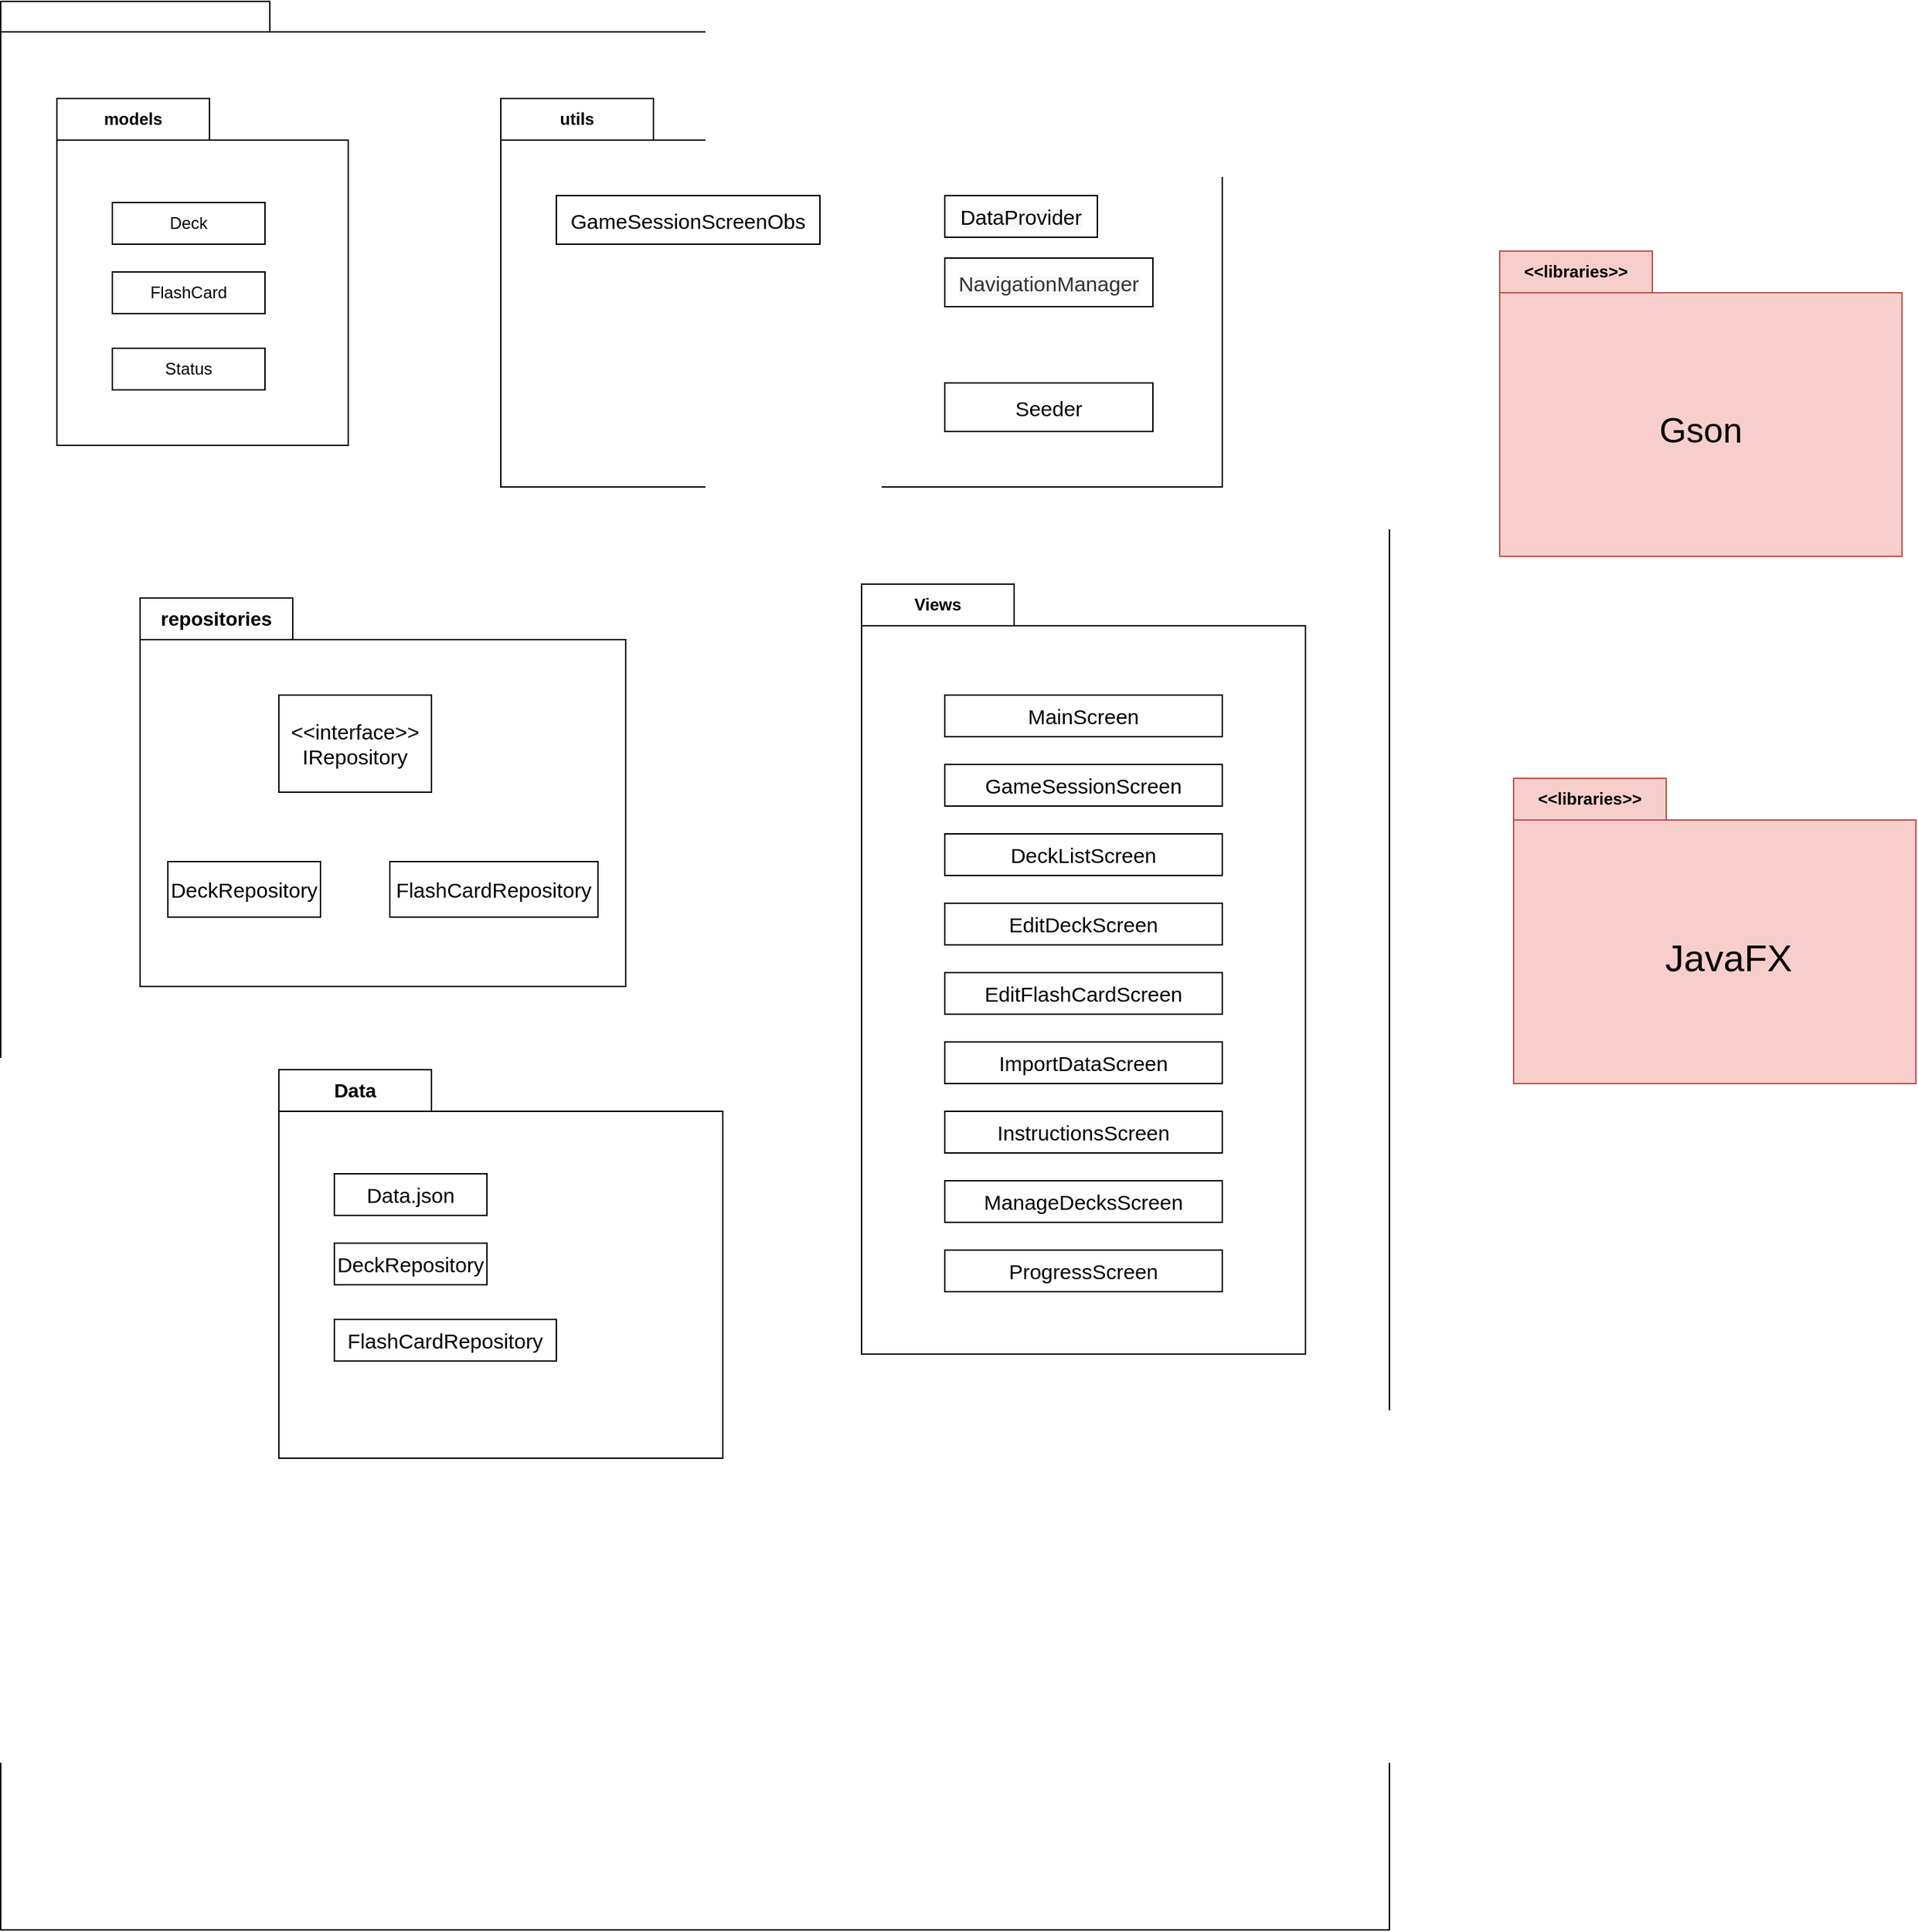 <mxfile version="24.2.0" type="github">
  <diagram name="Page-1" id="b5b7bab2-c9e2-2cf4-8b2a-24fd1a2a6d21">
    <mxGraphModel dx="2726" dy="1829" grid="1" gridSize="10" guides="1" tooltips="1" connect="1" arrows="1" fold="1" page="1" pageScale="1" pageWidth="827" pageHeight="1169" background="none" math="0" shadow="0">
      <root>
        <mxCell id="0" />
        <mxCell id="1" parent="0" />
        <mxCell id="6e0c8c40b5770093-72" value="" style="shape=folder;fontStyle=1;spacingTop=10;tabWidth=194;tabHeight=22;tabPosition=left;html=1;rounded=0;shadow=0;comic=0;labelBackgroundColor=none;strokeWidth=1;fillColor=none;fontFamily=Verdana;fontSize=10;align=center;" parent="1" vertex="1">
          <mxGeometry x="29.5" y="110" width="1001" height="1390" as="geometry" />
        </mxCell>
        <mxCell id="jYov9lkBJiWEw_87TPPv-8" value="models" style="shape=folder;fontStyle=1;tabWidth=110;tabHeight=30;tabPosition=left;html=1;boundedLbl=1;labelInHeader=1;container=1;collapsible=0;recursiveResize=0;whiteSpace=wrap;" parent="1" vertex="1">
          <mxGeometry x="70" y="180" width="210" height="250" as="geometry" />
        </mxCell>
        <mxCell id="jYov9lkBJiWEw_87TPPv-9" value="Deck" style="html=1;whiteSpace=wrap;" parent="jYov9lkBJiWEw_87TPPv-8" vertex="1">
          <mxGeometry width="110" height="30" relative="1" as="geometry">
            <mxPoint x="40" y="75" as="offset" />
          </mxGeometry>
        </mxCell>
        <mxCell id="jYov9lkBJiWEw_87TPPv-10" value="FlashCard" style="html=1;whiteSpace=wrap;" parent="jYov9lkBJiWEw_87TPPv-8" vertex="1">
          <mxGeometry x="40" y="125" width="110" height="30" as="geometry" />
        </mxCell>
        <mxCell id="jYov9lkBJiWEw_87TPPv-11" value="Status" style="html=1;whiteSpace=wrap;" parent="jYov9lkBJiWEw_87TPPv-8" vertex="1">
          <mxGeometry x="40" y="180" width="110" height="30" as="geometry" />
        </mxCell>
        <mxCell id="jYov9lkBJiWEw_87TPPv-13" value="utils" style="shape=folder;fontStyle=1;tabWidth=110;tabHeight=30;tabPosition=left;html=1;boundedLbl=1;labelInHeader=1;container=1;collapsible=0;recursiveResize=0;whiteSpace=wrap;" parent="1" vertex="1">
          <mxGeometry x="390" y="180" width="520" height="280" as="geometry" />
        </mxCell>
        <mxCell id="jYov9lkBJiWEw_87TPPv-14" value="&lt;span style=&quot;font-family: Helvetica, &amp;quot;VP Default&amp;quot;; background-color: rgb(248, 249, 250);&quot;&gt;&lt;font style=&quot;font-size: 15px;&quot;&gt;DataProvider&lt;/font&gt;&lt;/span&gt;" style="html=1;whiteSpace=wrap;" parent="jYov9lkBJiWEw_87TPPv-13" vertex="1">
          <mxGeometry width="110" height="30" relative="1" as="geometry">
            <mxPoint x="320" y="70" as="offset" />
          </mxGeometry>
        </mxCell>
        <mxCell id="jYov9lkBJiWEw_87TPPv-15" value="&lt;span style=&quot;color: rgb(51, 51, 51); font-family: Helvetica, &amp;quot;VP Default&amp;quot;; background-color: rgb(248, 249, 250);&quot;&gt;&lt;font style=&quot;font-size: 15px;&quot;&gt;NavigationManager&lt;/font&gt;&lt;/span&gt;" style="html=1;whiteSpace=wrap;" parent="jYov9lkBJiWEw_87TPPv-13" vertex="1">
          <mxGeometry x="320" y="115" width="150" height="35" as="geometry" />
        </mxCell>
        <mxCell id="3KkjFhO5kZM9Z0yDjFnr-19" value="&lt;span style=&quot;font-size: 15px;&quot;&gt;Seeder&lt;/span&gt;" style="html=1;whiteSpace=wrap;" vertex="1" parent="jYov9lkBJiWEw_87TPPv-13">
          <mxGeometry x="320" y="205" width="150" height="35" as="geometry" />
        </mxCell>
        <mxCell id="3KkjFhO5kZM9Z0yDjFnr-18" value="&lt;span style=&quot;font-size: 15px;&quot;&gt;GameSessionScreenObs&lt;/span&gt;" style="html=1;whiteSpace=wrap;" vertex="1" parent="jYov9lkBJiWEw_87TPPv-13">
          <mxGeometry x="40" y="70" width="190" height="35" as="geometry" />
        </mxCell>
        <mxCell id="jYov9lkBJiWEw_87TPPv-17" value="&lt;font style=&quot;font-size: 14px;&quot;&gt;repositories&lt;/font&gt;" style="shape=folder;fontStyle=1;tabWidth=110;tabHeight=30;tabPosition=left;html=1;boundedLbl=1;labelInHeader=1;container=1;collapsible=0;recursiveResize=0;whiteSpace=wrap;" parent="1" vertex="1">
          <mxGeometry x="130" y="540" width="350" height="280" as="geometry" />
        </mxCell>
        <mxCell id="jYov9lkBJiWEw_87TPPv-18" value="&lt;font style=&quot;font-size: 15px;&quot;&gt;&amp;lt;&amp;lt;interface&amp;gt;&amp;gt;&lt;/font&gt;&lt;div&gt;&lt;font style=&quot;&quot;&gt;&lt;span style=&quot;font-size: 15px;&quot;&gt;IRepository&lt;/span&gt;&lt;br&gt;&lt;/font&gt;&lt;/div&gt;" style="html=1;whiteSpace=wrap;" parent="jYov9lkBJiWEw_87TPPv-17" vertex="1">
          <mxGeometry width="110" height="70" relative="1" as="geometry">
            <mxPoint x="100" y="70" as="offset" />
          </mxGeometry>
        </mxCell>
        <mxCell id="jYov9lkBJiWEw_87TPPv-19" value="&lt;font style=&quot;font-size: 15px;&quot;&gt;FlashCardRepository&lt;/font&gt;" style="html=1;whiteSpace=wrap;" parent="jYov9lkBJiWEw_87TPPv-17" vertex="1">
          <mxGeometry x="180" y="190" width="150" height="40" as="geometry" />
        </mxCell>
        <mxCell id="jYov9lkBJiWEw_87TPPv-20" value="&lt;font style=&quot;font-size: 15px;&quot;&gt;DeckRepository&lt;/font&gt;" style="html=1;whiteSpace=wrap;" parent="jYov9lkBJiWEw_87TPPv-17" vertex="1">
          <mxGeometry x="20" y="190" width="110" height="40" as="geometry" />
        </mxCell>
        <mxCell id="jYov9lkBJiWEw_87TPPv-21" value="Views" style="shape=folder;fontStyle=1;tabWidth=110;tabHeight=30;tabPosition=left;html=1;boundedLbl=1;labelInHeader=1;container=1;collapsible=0;recursiveResize=0;whiteSpace=wrap;" parent="1" vertex="1">
          <mxGeometry x="650" y="530" width="320" height="555" as="geometry" />
        </mxCell>
        <mxCell id="jYov9lkBJiWEw_87TPPv-22" value="&lt;font style=&quot;font-size: 15px;&quot;&gt;GameSessionScreen&lt;/font&gt;" style="html=1;whiteSpace=wrap;strokeWidth=1;" parent="jYov9lkBJiWEw_87TPPv-21" vertex="1">
          <mxGeometry width="200" height="30" relative="1" as="geometry">
            <mxPoint x="60" y="130" as="offset" />
          </mxGeometry>
        </mxCell>
        <mxCell id="3KkjFhO5kZM9Z0yDjFnr-16" value="&lt;font style=&quot;font-size: 15px;&quot;&gt;EditDeckScreen&lt;/font&gt;" style="html=1;whiteSpace=wrap;" vertex="1" parent="jYov9lkBJiWEw_87TPPv-21">
          <mxGeometry x="60" y="230" width="200" height="30" as="geometry" />
        </mxCell>
        <mxCell id="jYov9lkBJiWEw_87TPPv-23" value="&lt;span style=&quot;font-size: 15px;&quot;&gt;MainScreen&lt;/span&gt;" style="html=1;whiteSpace=wrap;" parent="jYov9lkBJiWEw_87TPPv-21" vertex="1">
          <mxGeometry x="60" y="80" width="200" height="30" as="geometry" />
        </mxCell>
        <mxCell id="3KkjFhO5kZM9Z0yDjFnr-15" value="&lt;font style=&quot;font-size: 15px;&quot;&gt;DeckListScreen&lt;/font&gt;" style="html=1;whiteSpace=wrap;" vertex="1" parent="jYov9lkBJiWEw_87TPPv-21">
          <mxGeometry x="60" y="180" width="200" height="30" as="geometry" />
        </mxCell>
        <mxCell id="bnj7_NOcVBMgTkuTG1it-3" value="&lt;font style=&quot;font-size: 15px;&quot;&gt;InstructionsScreen&lt;/font&gt;" style="html=1;whiteSpace=wrap;" vertex="1" parent="jYov9lkBJiWEw_87TPPv-21">
          <mxGeometry x="60" y="380" width="200" height="30" as="geometry" />
        </mxCell>
        <mxCell id="bnj7_NOcVBMgTkuTG1it-2" value="&lt;span style=&quot;font-size: 15px;&quot;&gt;ImportDataScreen&lt;/span&gt;" style="html=1;whiteSpace=wrap;" vertex="1" parent="jYov9lkBJiWEw_87TPPv-21">
          <mxGeometry x="60" y="330" width="200" height="30" as="geometry" />
        </mxCell>
        <mxCell id="bnj7_NOcVBMgTkuTG1it-1" value="&lt;font style=&quot;font-size: 15px;&quot;&gt;EditFlashCardScreen&lt;/font&gt;" style="html=1;whiteSpace=wrap;" vertex="1" parent="jYov9lkBJiWEw_87TPPv-21">
          <mxGeometry x="60" y="280" width="200" height="30" as="geometry" />
        </mxCell>
        <mxCell id="bnj7_NOcVBMgTkuTG1it-5" value="&lt;font style=&quot;font-size: 15px;&quot;&gt;ManageDecksScreen&lt;/font&gt;" style="html=1;whiteSpace=wrap;" vertex="1" parent="jYov9lkBJiWEw_87TPPv-21">
          <mxGeometry x="60" y="430" width="200" height="30" as="geometry" />
        </mxCell>
        <mxCell id="bnj7_NOcVBMgTkuTG1it-4" value="&lt;font style=&quot;font-size: 15px;&quot;&gt;ProgressScreen&lt;/font&gt;" style="html=1;whiteSpace=wrap;" vertex="1" parent="jYov9lkBJiWEw_87TPPv-21">
          <mxGeometry x="60" y="480" width="200" height="30" as="geometry" />
        </mxCell>
        <mxCell id="3KkjFhO5kZM9Z0yDjFnr-5" value="&amp;lt;&amp;lt;libraries&amp;gt;&amp;gt;" style="shape=folder;fontStyle=1;tabWidth=110;tabHeight=30;tabPosition=left;html=1;boundedLbl=1;labelInHeader=1;container=1;collapsible=0;recursiveResize=0;whiteSpace=wrap;fillColor=#f8cecc;strokeColor=#b85450;" vertex="1" parent="1">
          <mxGeometry x="1110" y="290" width="290" height="220" as="geometry" />
        </mxCell>
        <mxCell id="3KkjFhO5kZM9Z0yDjFnr-13" value="&lt;font style=&quot;font-size: 25px;&quot;&gt;Gson&lt;/font&gt;" style="text;strokeColor=none;align=center;fillColor=none;html=1;verticalAlign=middle;whiteSpace=wrap;rounded=0;" vertex="1" parent="3KkjFhO5kZM9Z0yDjFnr-5">
          <mxGeometry x="15" y="57.5" width="260" height="140" as="geometry" />
        </mxCell>
        <mxCell id="3KkjFhO5kZM9Z0yDjFnr-9" value="&amp;lt;&amp;lt;libraries&amp;gt;&amp;gt;" style="shape=folder;fontStyle=1;tabWidth=110;tabHeight=30;tabPosition=left;html=1;boundedLbl=1;labelInHeader=1;container=1;collapsible=0;recursiveResize=0;whiteSpace=wrap;fillColor=#f8cecc;strokeColor=#b85450;" vertex="1" parent="1">
          <mxGeometry x="1120" y="670" width="290" height="220" as="geometry" />
        </mxCell>
        <mxCell id="3KkjFhO5kZM9Z0yDjFnr-14" value="&lt;font style=&quot;font-size: 27px;&quot;&gt;JavaFX&lt;/font&gt;" style="text;strokeColor=none;align=center;fillColor=none;html=1;verticalAlign=middle;whiteSpace=wrap;rounded=0;" vertex="1" parent="3KkjFhO5kZM9Z0yDjFnr-9">
          <mxGeometry x="50" y="80" width="210" height="100" as="geometry" />
        </mxCell>
        <mxCell id="3KkjFhO5kZM9Z0yDjFnr-20" value="&lt;font style=&quot;font-size: 14px;&quot;&gt;Data&lt;/font&gt;" style="shape=folder;fontStyle=1;tabWidth=110;tabHeight=30;tabPosition=left;html=1;boundedLbl=1;labelInHeader=1;container=1;collapsible=0;recursiveResize=0;whiteSpace=wrap;" vertex="1" parent="1">
          <mxGeometry x="230" y="880" width="320" height="280" as="geometry" />
        </mxCell>
        <mxCell id="3KkjFhO5kZM9Z0yDjFnr-21" value="&lt;font style=&quot;font-size: 15px;&quot;&gt;Data.json&lt;/font&gt;" style="html=1;whiteSpace=wrap;" vertex="1" parent="3KkjFhO5kZM9Z0yDjFnr-20">
          <mxGeometry width="110" height="30" relative="1" as="geometry">
            <mxPoint x="40" y="75" as="offset" />
          </mxGeometry>
        </mxCell>
        <mxCell id="3KkjFhO5kZM9Z0yDjFnr-22" value="&lt;font style=&quot;font-size: 15px;&quot;&gt;DeckRepository&lt;/font&gt;" style="html=1;whiteSpace=wrap;" vertex="1" parent="3KkjFhO5kZM9Z0yDjFnr-20">
          <mxGeometry x="40" y="125" width="110" height="30" as="geometry" />
        </mxCell>
        <mxCell id="3KkjFhO5kZM9Z0yDjFnr-23" value="&lt;font style=&quot;font-size: 15px;&quot;&gt;FlashCardRepository&lt;/font&gt;" style="html=1;whiteSpace=wrap;" vertex="1" parent="3KkjFhO5kZM9Z0yDjFnr-20">
          <mxGeometry x="40" y="180" width="160" height="30" as="geometry" />
        </mxCell>
      </root>
    </mxGraphModel>
  </diagram>
</mxfile>
